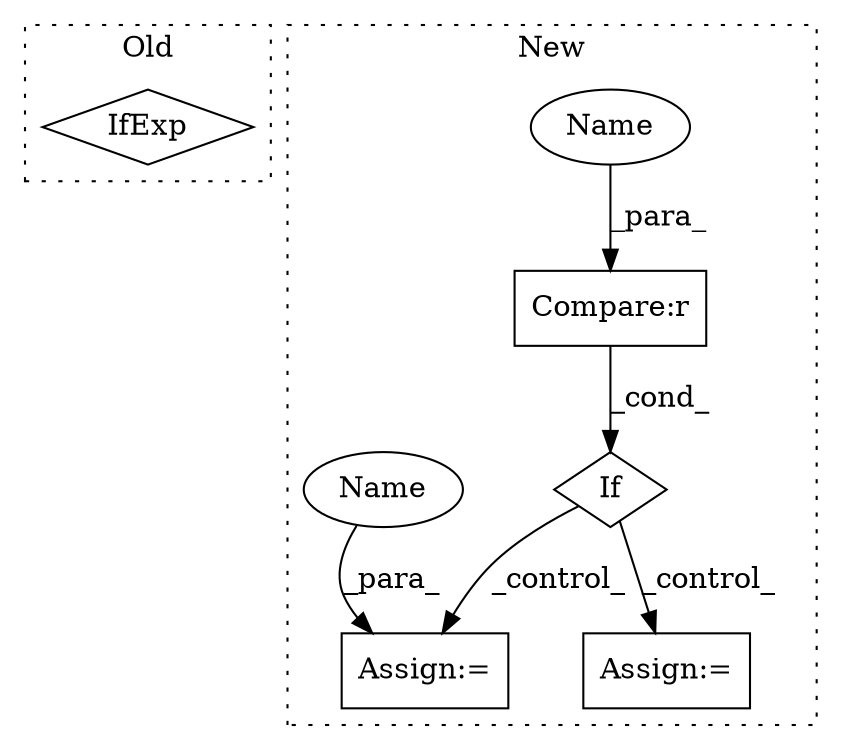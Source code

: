 digraph G {
subgraph cluster0 {
1 [label="IfExp" a="51" s="11762,11788" l="4,6" shape="diamond"];
label = "Old";
style="dotted";
}
subgraph cluster1 {
2 [label="If" a="96" s="13485,13507" l="3,18" shape="diamond"];
3 [label="Assign:=" a="68" s="13624" l="3" shape="box"];
4 [label="Assign:=" a="68" s="13538" l="3" shape="box"];
5 [label="Compare:r" a="40" s="13488" l="19" shape="box"];
6 [label="Name" a="87" s="13503" l="4" shape="ellipse"];
7 [label="Name" a="87" s="13627" l="4" shape="ellipse"];
label = "New";
style="dotted";
}
2 -> 3 [label="_control_"];
2 -> 4 [label="_control_"];
5 -> 2 [label="_cond_"];
6 -> 5 [label="_para_"];
7 -> 3 [label="_para_"];
}